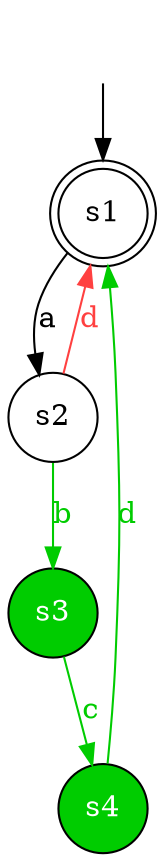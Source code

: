 digraph diffautomaton {
	1 [label=<s1> shape="doublecircle"];
	2 [label=<s2> shape="circle"];
	3 [label=<s3> shape="circle" fillcolor="#00cc00" fontcolor="#ffffff" style="filled"];
	4 [label=<s4> shape="circle" fillcolor="#00cc00" fontcolor="#ffffff" style="filled"];
	__init1 [label=<> shape="none"];
	__init1 -> 1;
	1 -> 2 [label=<<font color="#000000">a</font>> id="1-0-2"];
	2 -> 1 [label=<<font color="#ff4040">d</font>> color="#ff4040" id="2-0-1"];
	2 -> 3 [label=<<font color="#00cc00">b</font>> color="#00cc00" id="2-1-3"];
	3 -> 4 [label=<<font color="#00cc00">c</font>> color="#00cc00" id="3-0-4"];
	4 -> 1 [label=<<font color="#00cc00">d</font>> color="#00cc00" id="4-0-1"];
}
